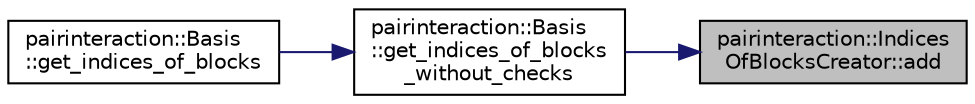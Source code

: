 digraph "pairinteraction::IndicesOfBlocksCreator::add"
{
 // INTERACTIVE_SVG=YES
 // LATEX_PDF_SIZE
  bgcolor="transparent";
  edge [fontname="Helvetica",fontsize="10",labelfontname="Helvetica",labelfontsize="10"];
  node [fontname="Helvetica",fontsize="10",shape=record];
  rankdir="RL";
  Node1 [label="pairinteraction::Indices\lOfBlocksCreator::add",height=0.2,width=0.4,color="black", fillcolor="grey75", style="filled", fontcolor="black",tooltip=" "];
  Node1 -> Node2 [dir="back",color="midnightblue",fontsize="10",style="solid",fontname="Helvetica"];
  Node2 [label="pairinteraction::Basis\l::get_indices_of_blocks\l_without_checks",height=0.2,width=0.4,color="black",URL="$classpairinteraction_1_1Basis.html#a11e23a74c49cad905e448ec2229d8789",tooltip=" "];
  Node2 -> Node3 [dir="back",color="midnightblue",fontsize="10",style="solid",fontname="Helvetica"];
  Node3 [label="pairinteraction::Basis\l::get_indices_of_blocks",height=0.2,width=0.4,color="black",URL="$classpairinteraction_1_1Basis.html#a9442d50ec77abbe7c1805f533c9ad322",tooltip=" "];
}
